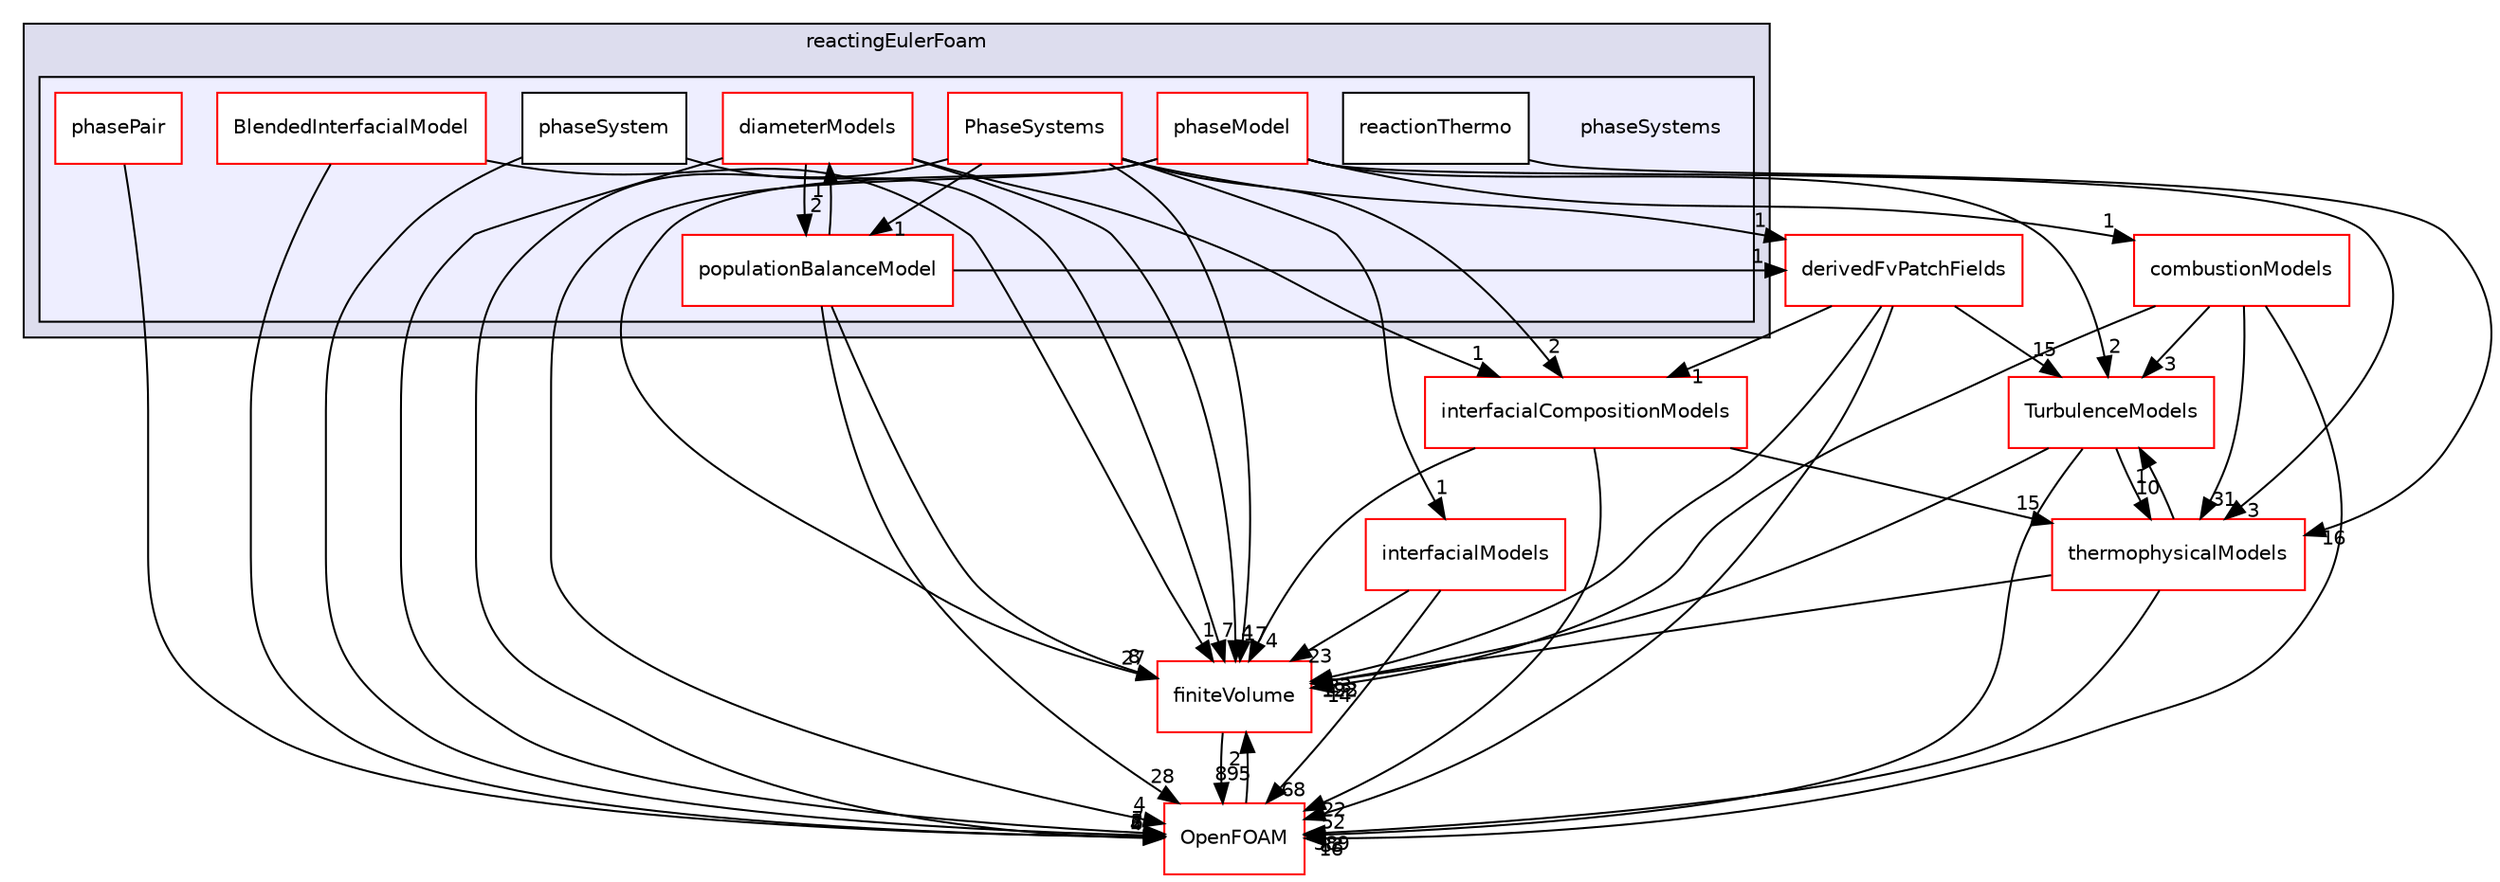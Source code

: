 digraph "src/phaseSystemModels/reactingEulerFoam/phaseSystems" {
  bgcolor=transparent;
  compound=true
  node [ fontsize="10", fontname="Helvetica"];
  edge [ labelfontsize="10", labelfontname="Helvetica"];
  subgraph clusterdir_c0815ade4dfac8f9a0be68fca5474d44 {
    graph [ bgcolor="#ddddee", pencolor="black", label="reactingEulerFoam" fontname="Helvetica", fontsize="10", URL="dir_c0815ade4dfac8f9a0be68fca5474d44.html"]
  subgraph clusterdir_264d2d6ce5df211e174aa532bbc40de4 {
    graph [ bgcolor="#eeeeff", pencolor="black", label="" URL="dir_264d2d6ce5df211e174aa532bbc40de4.html"];
    dir_264d2d6ce5df211e174aa532bbc40de4 [shape=plaintext label="phaseSystems"];
    dir_6052f618e1df05d958ed039455d8462a [shape=box label="BlendedInterfacialModel" color="red" fillcolor="white" style="filled" URL="dir_6052f618e1df05d958ed039455d8462a.html"];
    dir_392fb4ca1bfd99dbd8b53c7f4b9bb9ee [shape=box label="diameterModels" color="red" fillcolor="white" style="filled" URL="dir_392fb4ca1bfd99dbd8b53c7f4b9bb9ee.html"];
    dir_4215db06b45072fc38364f35455e65ba [shape=box label="phaseModel" color="red" fillcolor="white" style="filled" URL="dir_4215db06b45072fc38364f35455e65ba.html"];
    dir_71d01da5815d425c3df8c565f99b754b [shape=box label="phasePair" color="red" fillcolor="white" style="filled" URL="dir_71d01da5815d425c3df8c565f99b754b.html"];
    dir_fccca945e515098dc8a70f92548d503a [shape=box label="phaseSystem" color="black" fillcolor="white" style="filled" URL="dir_fccca945e515098dc8a70f92548d503a.html"];
    dir_a7327b39a6c21bd7cb6ad15cb00d59b5 [shape=box label="PhaseSystems" color="red" fillcolor="white" style="filled" URL="dir_a7327b39a6c21bd7cb6ad15cb00d59b5.html"];
    dir_4a6d1fbad301874a73ea01594d41bbe5 [shape=box label="populationBalanceModel" color="red" fillcolor="white" style="filled" URL="dir_4a6d1fbad301874a73ea01594d41bbe5.html"];
    dir_129faec124be9504b8822295892c1534 [shape=box label="reactionThermo" color="black" fillcolor="white" style="filled" URL="dir_129faec124be9504b8822295892c1534.html"];
  }
  }
  dir_9bd15774b555cf7259a6fa18f99fe99b [shape=box label="finiteVolume" color="red" URL="dir_9bd15774b555cf7259a6fa18f99fe99b.html"];
  dir_1eda626aeac0f0ad2848c36acaa5d501 [shape=box label="TurbulenceModels" color="red" URL="dir_1eda626aeac0f0ad2848c36acaa5d501.html"];
  dir_5934097b4d7408dbf6d7abeb4fcc346f [shape=box label="interfacialModels" color="red" URL="dir_5934097b4d7408dbf6d7abeb4fcc346f.html"];
  dir_a28bb8a003fe9b05e061f79ecbbcb476 [shape=box label="combustionModels" color="red" URL="dir_a28bb8a003fe9b05e061f79ecbbcb476.html"];
  dir_2778d089ec5c4f66810b11f753867003 [shape=box label="thermophysicalModels" color="red" URL="dir_2778d089ec5c4f66810b11f753867003.html"];
  dir_b7cf47d467e63ee16b71b3cc72940979 [shape=box label="derivedFvPatchFields" color="red" URL="dir_b7cf47d467e63ee16b71b3cc72940979.html"];
  dir_c5473ff19b20e6ec4dfe5c310b3778a8 [shape=box label="OpenFOAM" color="red" URL="dir_c5473ff19b20e6ec4dfe5c310b3778a8.html"];
  dir_0f1e1ad1cc67aee7c6e293370ff5a38b [shape=box label="interfacialCompositionModels" color="red" URL="dir_0f1e1ad1cc67aee7c6e293370ff5a38b.html"];
  dir_392fb4ca1bfd99dbd8b53c7f4b9bb9ee->dir_9bd15774b555cf7259a6fa18f99fe99b [headlabel="4", labeldistance=1.5 headhref="dir_003205_000814.html"];
  dir_392fb4ca1bfd99dbd8b53c7f4b9bb9ee->dir_4a6d1fbad301874a73ea01594d41bbe5 [headlabel="2", labeldistance=1.5 headhref="dir_003205_000852.html"];
  dir_392fb4ca1bfd99dbd8b53c7f4b9bb9ee->dir_c5473ff19b20e6ec4dfe5c310b3778a8 [headlabel="7", labeldistance=1.5 headhref="dir_003205_002151.html"];
  dir_392fb4ca1bfd99dbd8b53c7f4b9bb9ee->dir_0f1e1ad1cc67aee7c6e293370ff5a38b [headlabel="1", labeldistance=1.5 headhref="dir_003205_003039.html"];
  dir_9bd15774b555cf7259a6fa18f99fe99b->dir_c5473ff19b20e6ec4dfe5c310b3778a8 [headlabel="895", labeldistance=1.5 headhref="dir_000814_002151.html"];
  dir_1eda626aeac0f0ad2848c36acaa5d501->dir_9bd15774b555cf7259a6fa18f99fe99b [headlabel="193", labeldistance=1.5 headhref="dir_002933_000814.html"];
  dir_1eda626aeac0f0ad2848c36acaa5d501->dir_2778d089ec5c4f66810b11f753867003 [headlabel="10", labeldistance=1.5 headhref="dir_002933_001225.html"];
  dir_1eda626aeac0f0ad2848c36acaa5d501->dir_c5473ff19b20e6ec4dfe5c310b3778a8 [headlabel="83", labeldistance=1.5 headhref="dir_002933_002151.html"];
  dir_6052f618e1df05d958ed039455d8462a->dir_9bd15774b555cf7259a6fa18f99fe99b [headlabel="1", labeldistance=1.5 headhref="dir_001222_000814.html"];
  dir_6052f618e1df05d958ed039455d8462a->dir_c5473ff19b20e6ec4dfe5c310b3778a8 [headlabel="6", labeldistance=1.5 headhref="dir_001222_002151.html"];
  dir_5934097b4d7408dbf6d7abeb4fcc346f->dir_9bd15774b555cf7259a6fa18f99fe99b [headlabel="23", labeldistance=1.5 headhref="dir_001791_000814.html"];
  dir_5934097b4d7408dbf6d7abeb4fcc346f->dir_c5473ff19b20e6ec4dfe5c310b3778a8 [headlabel="68", labeldistance=1.5 headhref="dir_001791_002151.html"];
  dir_a28bb8a003fe9b05e061f79ecbbcb476->dir_9bd15774b555cf7259a6fa18f99fe99b [headlabel="14", labeldistance=1.5 headhref="dir_000510_000814.html"];
  dir_a28bb8a003fe9b05e061f79ecbbcb476->dir_1eda626aeac0f0ad2848c36acaa5d501 [headlabel="3", labeldistance=1.5 headhref="dir_000510_002933.html"];
  dir_a28bb8a003fe9b05e061f79ecbbcb476->dir_2778d089ec5c4f66810b11f753867003 [headlabel="31", labeldistance=1.5 headhref="dir_000510_001225.html"];
  dir_a28bb8a003fe9b05e061f79ecbbcb476->dir_c5473ff19b20e6ec4dfe5c310b3778a8 [headlabel="16", labeldistance=1.5 headhref="dir_000510_002151.html"];
  dir_4a6d1fbad301874a73ea01594d41bbe5->dir_392fb4ca1bfd99dbd8b53c7f4b9bb9ee [headlabel="1", labeldistance=1.5 headhref="dir_000852_003205.html"];
  dir_4a6d1fbad301874a73ea01594d41bbe5->dir_9bd15774b555cf7259a6fa18f99fe99b [headlabel="8", labeldistance=1.5 headhref="dir_000852_000814.html"];
  dir_4a6d1fbad301874a73ea01594d41bbe5->dir_b7cf47d467e63ee16b71b3cc72940979 [headlabel="1", labeldistance=1.5 headhref="dir_000852_001218.html"];
  dir_4a6d1fbad301874a73ea01594d41bbe5->dir_c5473ff19b20e6ec4dfe5c310b3778a8 [headlabel="28", labeldistance=1.5 headhref="dir_000852_002151.html"];
  dir_2778d089ec5c4f66810b11f753867003->dir_9bd15774b555cf7259a6fa18f99fe99b [headlabel="122", labeldistance=1.5 headhref="dir_001225_000814.html"];
  dir_2778d089ec5c4f66810b11f753867003->dir_1eda626aeac0f0ad2848c36acaa5d501 [headlabel="1", labeldistance=1.5 headhref="dir_001225_002933.html"];
  dir_2778d089ec5c4f66810b11f753867003->dir_c5473ff19b20e6ec4dfe5c310b3778a8 [headlabel="389", labeldistance=1.5 headhref="dir_001225_002151.html"];
  dir_71d01da5815d425c3df8c565f99b754b->dir_c5473ff19b20e6ec4dfe5c310b3778a8 [headlabel="2", labeldistance=1.5 headhref="dir_003239_002151.html"];
  dir_b7cf47d467e63ee16b71b3cc72940979->dir_9bd15774b555cf7259a6fa18f99fe99b [headlabel="23", labeldistance=1.5 headhref="dir_001218_000814.html"];
  dir_b7cf47d467e63ee16b71b3cc72940979->dir_1eda626aeac0f0ad2848c36acaa5d501 [headlabel="15", labeldistance=1.5 headhref="dir_001218_002933.html"];
  dir_b7cf47d467e63ee16b71b3cc72940979->dir_c5473ff19b20e6ec4dfe5c310b3778a8 [headlabel="52", labeldistance=1.5 headhref="dir_001218_002151.html"];
  dir_b7cf47d467e63ee16b71b3cc72940979->dir_0f1e1ad1cc67aee7c6e293370ff5a38b [headlabel="1", labeldistance=1.5 headhref="dir_001218_003039.html"];
  dir_4215db06b45072fc38364f35455e65ba->dir_9bd15774b555cf7259a6fa18f99fe99b [headlabel="27", labeldistance=1.5 headhref="dir_003221_000814.html"];
  dir_4215db06b45072fc38364f35455e65ba->dir_1eda626aeac0f0ad2848c36acaa5d501 [headlabel="2", labeldistance=1.5 headhref="dir_003221_002933.html"];
  dir_4215db06b45072fc38364f35455e65ba->dir_a28bb8a003fe9b05e061f79ecbbcb476 [headlabel="1", labeldistance=1.5 headhref="dir_003221_000510.html"];
  dir_4215db06b45072fc38364f35455e65ba->dir_2778d089ec5c4f66810b11f753867003 [headlabel="3", labeldistance=1.5 headhref="dir_003221_001225.html"];
  dir_4215db06b45072fc38364f35455e65ba->dir_c5473ff19b20e6ec4dfe5c310b3778a8 [headlabel="4", labeldistance=1.5 headhref="dir_003221_002151.html"];
  dir_c5473ff19b20e6ec4dfe5c310b3778a8->dir_9bd15774b555cf7259a6fa18f99fe99b [headlabel="2", labeldistance=1.5 headhref="dir_002151_000814.html"];
  dir_0f1e1ad1cc67aee7c6e293370ff5a38b->dir_9bd15774b555cf7259a6fa18f99fe99b [headlabel="4", labeldistance=1.5 headhref="dir_003039_000814.html"];
  dir_0f1e1ad1cc67aee7c6e293370ff5a38b->dir_2778d089ec5c4f66810b11f753867003 [headlabel="15", labeldistance=1.5 headhref="dir_003039_001225.html"];
  dir_0f1e1ad1cc67aee7c6e293370ff5a38b->dir_c5473ff19b20e6ec4dfe5c310b3778a8 [headlabel="22", labeldistance=1.5 headhref="dir_003039_002151.html"];
  dir_129faec124be9504b8822295892c1534->dir_2778d089ec5c4f66810b11f753867003 [headlabel="16", labeldistance=1.5 headhref="dir_003296_001225.html"];
  dir_a7327b39a6c21bd7cb6ad15cb00d59b5->dir_9bd15774b555cf7259a6fa18f99fe99b [headlabel="17", labeldistance=1.5 headhref="dir_003252_000814.html"];
  dir_a7327b39a6c21bd7cb6ad15cb00d59b5->dir_5934097b4d7408dbf6d7abeb4fcc346f [headlabel="1", labeldistance=1.5 headhref="dir_003252_001791.html"];
  dir_a7327b39a6c21bd7cb6ad15cb00d59b5->dir_4a6d1fbad301874a73ea01594d41bbe5 [headlabel="1", labeldistance=1.5 headhref="dir_003252_000852.html"];
  dir_a7327b39a6c21bd7cb6ad15cb00d59b5->dir_b7cf47d467e63ee16b71b3cc72940979 [headlabel="1", labeldistance=1.5 headhref="dir_003252_001218.html"];
  dir_a7327b39a6c21bd7cb6ad15cb00d59b5->dir_c5473ff19b20e6ec4dfe5c310b3778a8 [headlabel="4", labeldistance=1.5 headhref="dir_003252_002151.html"];
  dir_a7327b39a6c21bd7cb6ad15cb00d59b5->dir_0f1e1ad1cc67aee7c6e293370ff5a38b [headlabel="2", labeldistance=1.5 headhref="dir_003252_003039.html"];
  dir_fccca945e515098dc8a70f92548d503a->dir_9bd15774b555cf7259a6fa18f99fe99b [headlabel="7", labeldistance=1.5 headhref="dir_003251_000814.html"];
  dir_fccca945e515098dc8a70f92548d503a->dir_c5473ff19b20e6ec4dfe5c310b3778a8 [headlabel="3", labeldistance=1.5 headhref="dir_003251_002151.html"];
}
